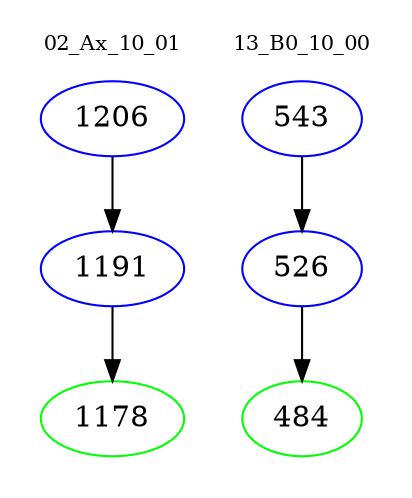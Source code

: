digraph{
subgraph cluster_0 {
color = white
label = "02_Ax_10_01";
fontsize=10;
T0_1206 [label="1206", color="blue"]
T0_1206 -> T0_1191 [color="black"]
T0_1191 [label="1191", color="blue"]
T0_1191 -> T0_1178 [color="black"]
T0_1178 [label="1178", color="green"]
}
subgraph cluster_1 {
color = white
label = "13_B0_10_00";
fontsize=10;
T1_543 [label="543", color="blue"]
T1_543 -> T1_526 [color="black"]
T1_526 [label="526", color="blue"]
T1_526 -> T1_484 [color="black"]
T1_484 [label="484", color="green"]
}
}
